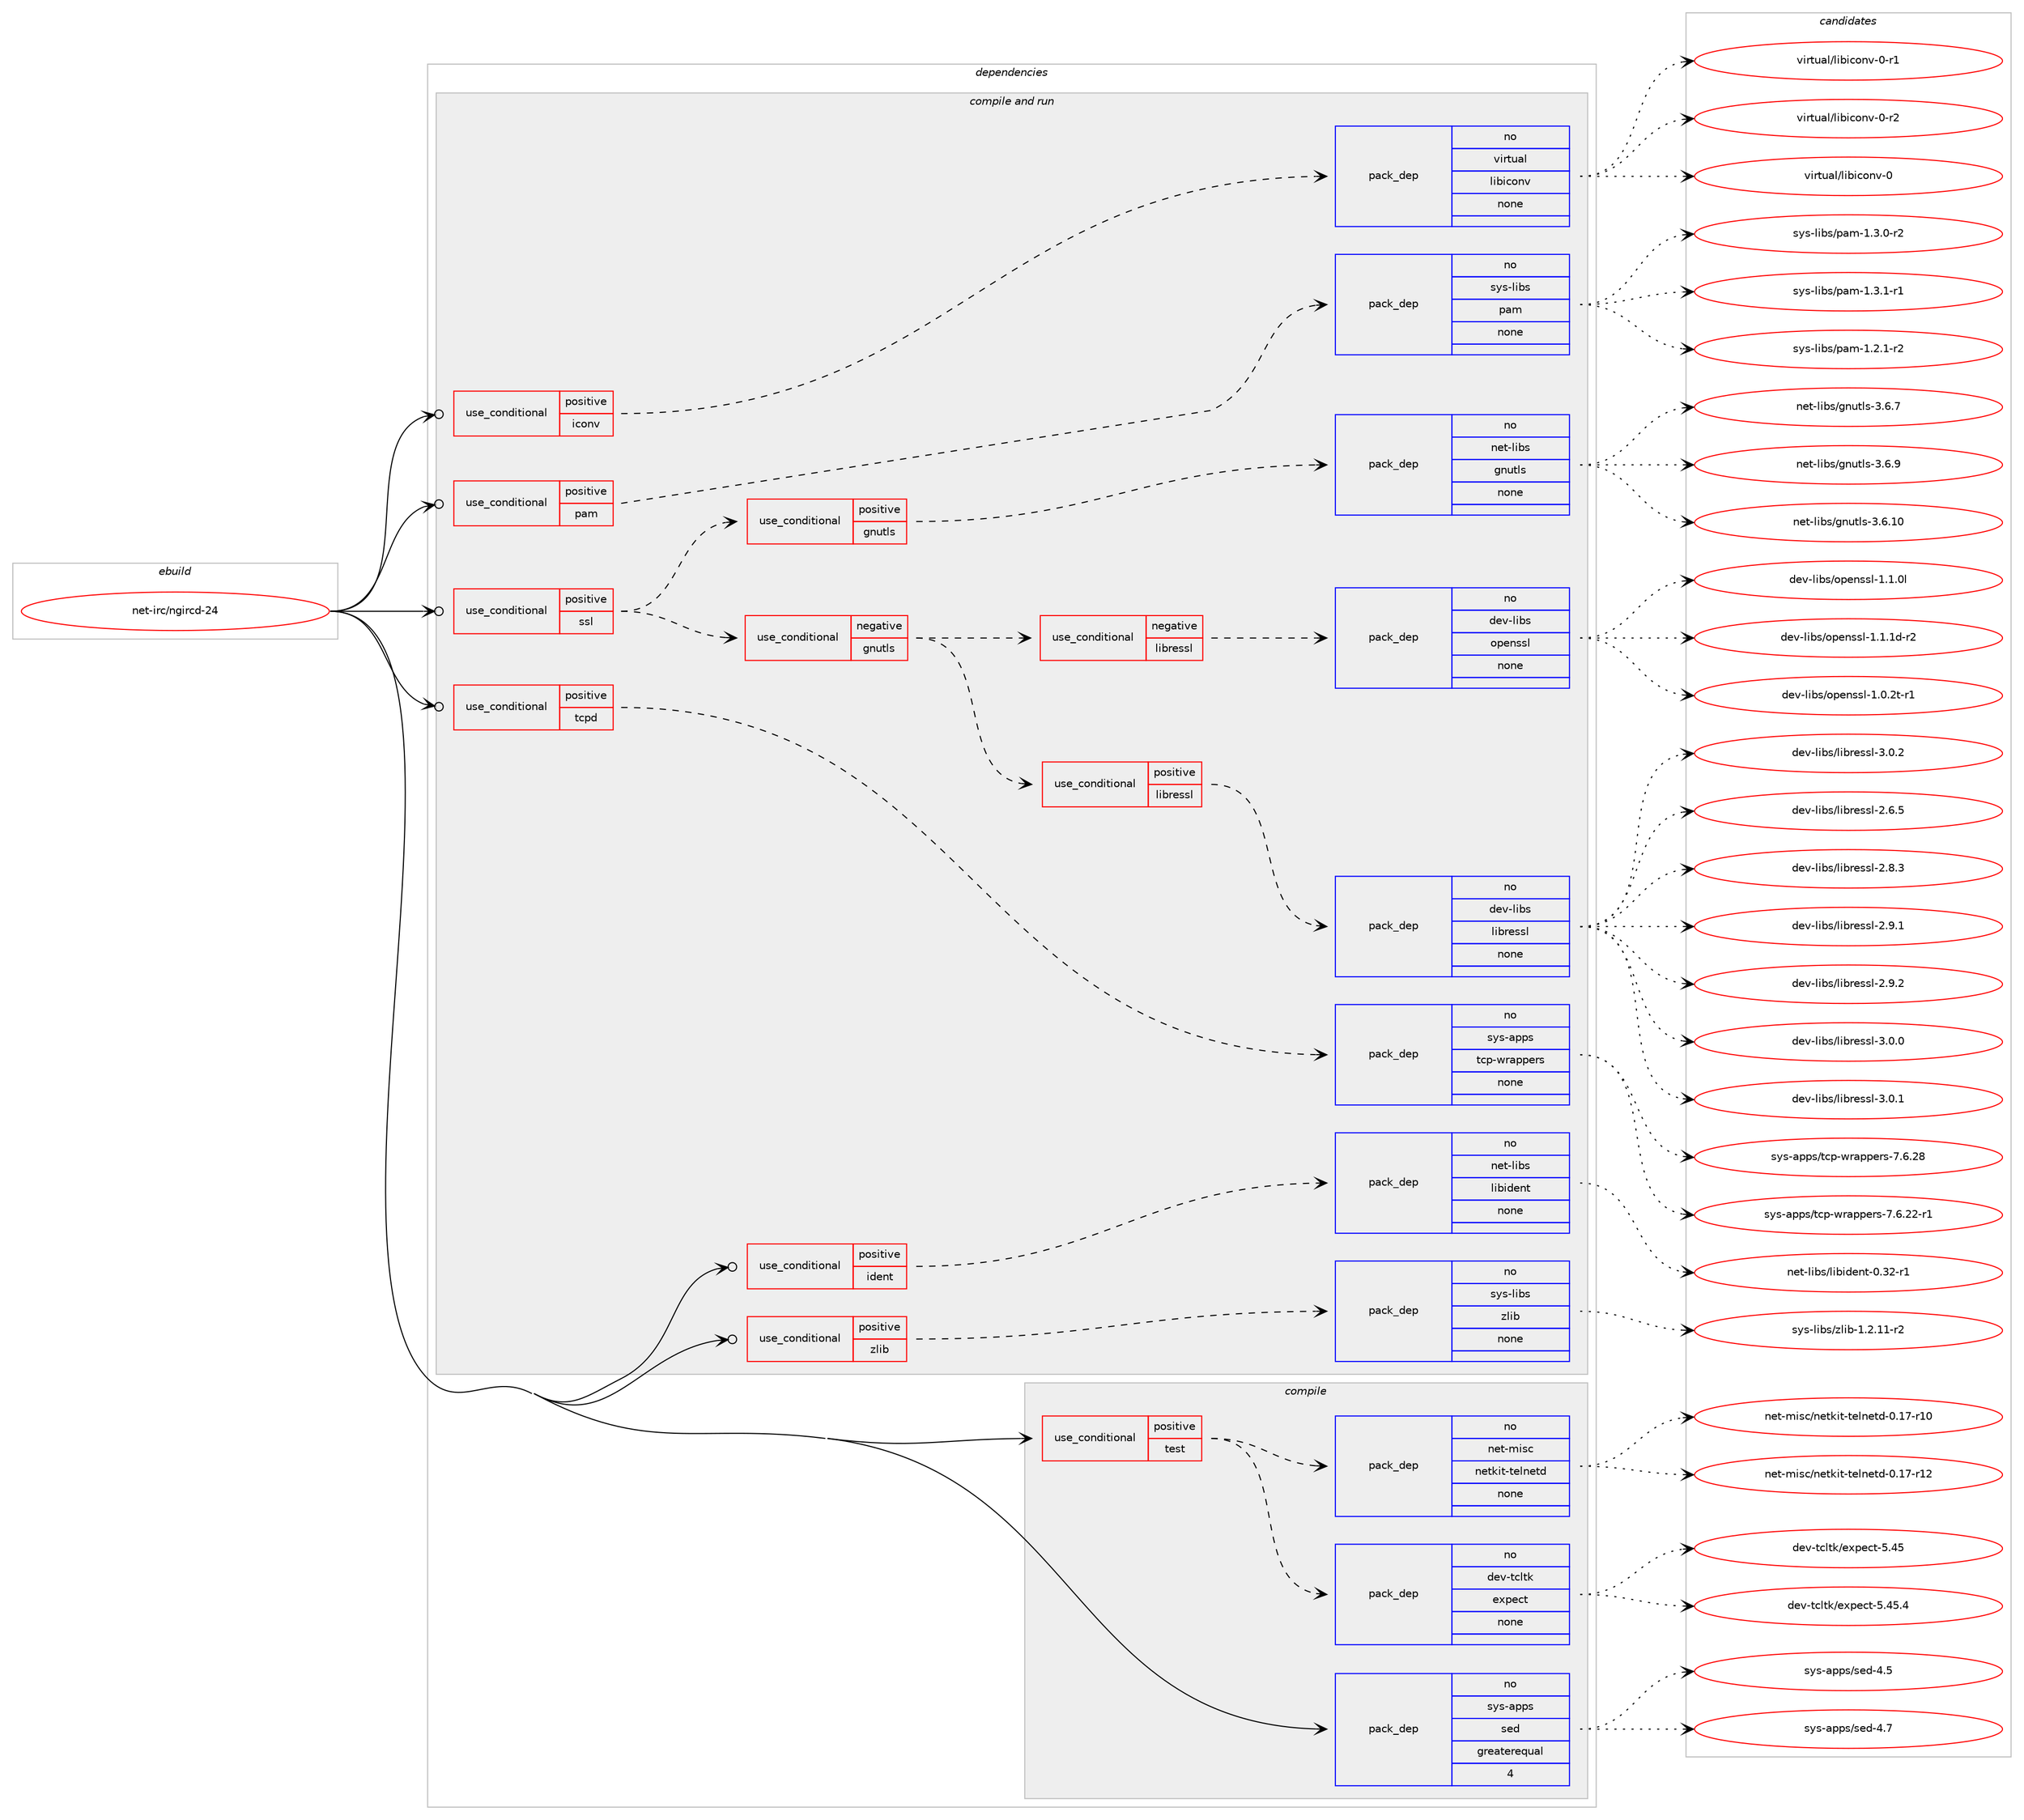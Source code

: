digraph prolog {

# *************
# Graph options
# *************

newrank=true;
concentrate=true;
compound=true;
graph [rankdir=LR,fontname=Helvetica,fontsize=10,ranksep=1.5];#, ranksep=2.5, nodesep=0.2];
edge  [arrowhead=vee];
node  [fontname=Helvetica,fontsize=10];

# **********
# The ebuild
# **********

subgraph cluster_leftcol {
color=gray;
rank=same;
label=<<i>ebuild</i>>;
id [label="net-irc/ngircd-24", color=red, width=4, href="../net-irc/ngircd-24.svg"];
}

# ****************
# The dependencies
# ****************

subgraph cluster_midcol {
color=gray;
label=<<i>dependencies</i>>;
subgraph cluster_compile {
fillcolor="#eeeeee";
style=filled;
label=<<i>compile</i>>;
subgraph cond200893 {
dependency824533 [label=<<TABLE BORDER="0" CELLBORDER="1" CELLSPACING="0" CELLPADDING="4"><TR><TD ROWSPAN="3" CELLPADDING="10">use_conditional</TD></TR><TR><TD>positive</TD></TR><TR><TD>test</TD></TR></TABLE>>, shape=none, color=red];
subgraph pack609216 {
dependency824534 [label=<<TABLE BORDER="0" CELLBORDER="1" CELLSPACING="0" CELLPADDING="4" WIDTH="220"><TR><TD ROWSPAN="6" CELLPADDING="30">pack_dep</TD></TR><TR><TD WIDTH="110">no</TD></TR><TR><TD>dev-tcltk</TD></TR><TR><TD>expect</TD></TR><TR><TD>none</TD></TR><TR><TD></TD></TR></TABLE>>, shape=none, color=blue];
}
dependency824533:e -> dependency824534:w [weight=20,style="dashed",arrowhead="vee"];
subgraph pack609217 {
dependency824535 [label=<<TABLE BORDER="0" CELLBORDER="1" CELLSPACING="0" CELLPADDING="4" WIDTH="220"><TR><TD ROWSPAN="6" CELLPADDING="30">pack_dep</TD></TR><TR><TD WIDTH="110">no</TD></TR><TR><TD>net-misc</TD></TR><TR><TD>netkit-telnetd</TD></TR><TR><TD>none</TD></TR><TR><TD></TD></TR></TABLE>>, shape=none, color=blue];
}
dependency824533:e -> dependency824535:w [weight=20,style="dashed",arrowhead="vee"];
}
id:e -> dependency824533:w [weight=20,style="solid",arrowhead="vee"];
subgraph pack609218 {
dependency824536 [label=<<TABLE BORDER="0" CELLBORDER="1" CELLSPACING="0" CELLPADDING="4" WIDTH="220"><TR><TD ROWSPAN="6" CELLPADDING="30">pack_dep</TD></TR><TR><TD WIDTH="110">no</TD></TR><TR><TD>sys-apps</TD></TR><TR><TD>sed</TD></TR><TR><TD>greaterequal</TD></TR><TR><TD>4</TD></TR></TABLE>>, shape=none, color=blue];
}
id:e -> dependency824536:w [weight=20,style="solid",arrowhead="vee"];
}
subgraph cluster_compileandrun {
fillcolor="#eeeeee";
style=filled;
label=<<i>compile and run</i>>;
subgraph cond200894 {
dependency824537 [label=<<TABLE BORDER="0" CELLBORDER="1" CELLSPACING="0" CELLPADDING="4"><TR><TD ROWSPAN="3" CELLPADDING="10">use_conditional</TD></TR><TR><TD>positive</TD></TR><TR><TD>iconv</TD></TR></TABLE>>, shape=none, color=red];
subgraph pack609219 {
dependency824538 [label=<<TABLE BORDER="0" CELLBORDER="1" CELLSPACING="0" CELLPADDING="4" WIDTH="220"><TR><TD ROWSPAN="6" CELLPADDING="30">pack_dep</TD></TR><TR><TD WIDTH="110">no</TD></TR><TR><TD>virtual</TD></TR><TR><TD>libiconv</TD></TR><TR><TD>none</TD></TR><TR><TD></TD></TR></TABLE>>, shape=none, color=blue];
}
dependency824537:e -> dependency824538:w [weight=20,style="dashed",arrowhead="vee"];
}
id:e -> dependency824537:w [weight=20,style="solid",arrowhead="odotvee"];
subgraph cond200895 {
dependency824539 [label=<<TABLE BORDER="0" CELLBORDER="1" CELLSPACING="0" CELLPADDING="4"><TR><TD ROWSPAN="3" CELLPADDING="10">use_conditional</TD></TR><TR><TD>positive</TD></TR><TR><TD>ident</TD></TR></TABLE>>, shape=none, color=red];
subgraph pack609220 {
dependency824540 [label=<<TABLE BORDER="0" CELLBORDER="1" CELLSPACING="0" CELLPADDING="4" WIDTH="220"><TR><TD ROWSPAN="6" CELLPADDING="30">pack_dep</TD></TR><TR><TD WIDTH="110">no</TD></TR><TR><TD>net-libs</TD></TR><TR><TD>libident</TD></TR><TR><TD>none</TD></TR><TR><TD></TD></TR></TABLE>>, shape=none, color=blue];
}
dependency824539:e -> dependency824540:w [weight=20,style="dashed",arrowhead="vee"];
}
id:e -> dependency824539:w [weight=20,style="solid",arrowhead="odotvee"];
subgraph cond200896 {
dependency824541 [label=<<TABLE BORDER="0" CELLBORDER="1" CELLSPACING="0" CELLPADDING="4"><TR><TD ROWSPAN="3" CELLPADDING="10">use_conditional</TD></TR><TR><TD>positive</TD></TR><TR><TD>pam</TD></TR></TABLE>>, shape=none, color=red];
subgraph pack609221 {
dependency824542 [label=<<TABLE BORDER="0" CELLBORDER="1" CELLSPACING="0" CELLPADDING="4" WIDTH="220"><TR><TD ROWSPAN="6" CELLPADDING="30">pack_dep</TD></TR><TR><TD WIDTH="110">no</TD></TR><TR><TD>sys-libs</TD></TR><TR><TD>pam</TD></TR><TR><TD>none</TD></TR><TR><TD></TD></TR></TABLE>>, shape=none, color=blue];
}
dependency824541:e -> dependency824542:w [weight=20,style="dashed",arrowhead="vee"];
}
id:e -> dependency824541:w [weight=20,style="solid",arrowhead="odotvee"];
subgraph cond200897 {
dependency824543 [label=<<TABLE BORDER="0" CELLBORDER="1" CELLSPACING="0" CELLPADDING="4"><TR><TD ROWSPAN="3" CELLPADDING="10">use_conditional</TD></TR><TR><TD>positive</TD></TR><TR><TD>ssl</TD></TR></TABLE>>, shape=none, color=red];
subgraph cond200898 {
dependency824544 [label=<<TABLE BORDER="0" CELLBORDER="1" CELLSPACING="0" CELLPADDING="4"><TR><TD ROWSPAN="3" CELLPADDING="10">use_conditional</TD></TR><TR><TD>positive</TD></TR><TR><TD>gnutls</TD></TR></TABLE>>, shape=none, color=red];
subgraph pack609222 {
dependency824545 [label=<<TABLE BORDER="0" CELLBORDER="1" CELLSPACING="0" CELLPADDING="4" WIDTH="220"><TR><TD ROWSPAN="6" CELLPADDING="30">pack_dep</TD></TR><TR><TD WIDTH="110">no</TD></TR><TR><TD>net-libs</TD></TR><TR><TD>gnutls</TD></TR><TR><TD>none</TD></TR><TR><TD></TD></TR></TABLE>>, shape=none, color=blue];
}
dependency824544:e -> dependency824545:w [weight=20,style="dashed",arrowhead="vee"];
}
dependency824543:e -> dependency824544:w [weight=20,style="dashed",arrowhead="vee"];
subgraph cond200899 {
dependency824546 [label=<<TABLE BORDER="0" CELLBORDER="1" CELLSPACING="0" CELLPADDING="4"><TR><TD ROWSPAN="3" CELLPADDING="10">use_conditional</TD></TR><TR><TD>negative</TD></TR><TR><TD>gnutls</TD></TR></TABLE>>, shape=none, color=red];
subgraph cond200900 {
dependency824547 [label=<<TABLE BORDER="0" CELLBORDER="1" CELLSPACING="0" CELLPADDING="4"><TR><TD ROWSPAN="3" CELLPADDING="10">use_conditional</TD></TR><TR><TD>negative</TD></TR><TR><TD>libressl</TD></TR></TABLE>>, shape=none, color=red];
subgraph pack609223 {
dependency824548 [label=<<TABLE BORDER="0" CELLBORDER="1" CELLSPACING="0" CELLPADDING="4" WIDTH="220"><TR><TD ROWSPAN="6" CELLPADDING="30">pack_dep</TD></TR><TR><TD WIDTH="110">no</TD></TR><TR><TD>dev-libs</TD></TR><TR><TD>openssl</TD></TR><TR><TD>none</TD></TR><TR><TD></TD></TR></TABLE>>, shape=none, color=blue];
}
dependency824547:e -> dependency824548:w [weight=20,style="dashed",arrowhead="vee"];
}
dependency824546:e -> dependency824547:w [weight=20,style="dashed",arrowhead="vee"];
subgraph cond200901 {
dependency824549 [label=<<TABLE BORDER="0" CELLBORDER="1" CELLSPACING="0" CELLPADDING="4"><TR><TD ROWSPAN="3" CELLPADDING="10">use_conditional</TD></TR><TR><TD>positive</TD></TR><TR><TD>libressl</TD></TR></TABLE>>, shape=none, color=red];
subgraph pack609224 {
dependency824550 [label=<<TABLE BORDER="0" CELLBORDER="1" CELLSPACING="0" CELLPADDING="4" WIDTH="220"><TR><TD ROWSPAN="6" CELLPADDING="30">pack_dep</TD></TR><TR><TD WIDTH="110">no</TD></TR><TR><TD>dev-libs</TD></TR><TR><TD>libressl</TD></TR><TR><TD>none</TD></TR><TR><TD></TD></TR></TABLE>>, shape=none, color=blue];
}
dependency824549:e -> dependency824550:w [weight=20,style="dashed",arrowhead="vee"];
}
dependency824546:e -> dependency824549:w [weight=20,style="dashed",arrowhead="vee"];
}
dependency824543:e -> dependency824546:w [weight=20,style="dashed",arrowhead="vee"];
}
id:e -> dependency824543:w [weight=20,style="solid",arrowhead="odotvee"];
subgraph cond200902 {
dependency824551 [label=<<TABLE BORDER="0" CELLBORDER="1" CELLSPACING="0" CELLPADDING="4"><TR><TD ROWSPAN="3" CELLPADDING="10">use_conditional</TD></TR><TR><TD>positive</TD></TR><TR><TD>tcpd</TD></TR></TABLE>>, shape=none, color=red];
subgraph pack609225 {
dependency824552 [label=<<TABLE BORDER="0" CELLBORDER="1" CELLSPACING="0" CELLPADDING="4" WIDTH="220"><TR><TD ROWSPAN="6" CELLPADDING="30">pack_dep</TD></TR><TR><TD WIDTH="110">no</TD></TR><TR><TD>sys-apps</TD></TR><TR><TD>tcp-wrappers</TD></TR><TR><TD>none</TD></TR><TR><TD></TD></TR></TABLE>>, shape=none, color=blue];
}
dependency824551:e -> dependency824552:w [weight=20,style="dashed",arrowhead="vee"];
}
id:e -> dependency824551:w [weight=20,style="solid",arrowhead="odotvee"];
subgraph cond200903 {
dependency824553 [label=<<TABLE BORDER="0" CELLBORDER="1" CELLSPACING="0" CELLPADDING="4"><TR><TD ROWSPAN="3" CELLPADDING="10">use_conditional</TD></TR><TR><TD>positive</TD></TR><TR><TD>zlib</TD></TR></TABLE>>, shape=none, color=red];
subgraph pack609226 {
dependency824554 [label=<<TABLE BORDER="0" CELLBORDER="1" CELLSPACING="0" CELLPADDING="4" WIDTH="220"><TR><TD ROWSPAN="6" CELLPADDING="30">pack_dep</TD></TR><TR><TD WIDTH="110">no</TD></TR><TR><TD>sys-libs</TD></TR><TR><TD>zlib</TD></TR><TR><TD>none</TD></TR><TR><TD></TD></TR></TABLE>>, shape=none, color=blue];
}
dependency824553:e -> dependency824554:w [weight=20,style="dashed",arrowhead="vee"];
}
id:e -> dependency824553:w [weight=20,style="solid",arrowhead="odotvee"];
}
subgraph cluster_run {
fillcolor="#eeeeee";
style=filled;
label=<<i>run</i>>;
}
}

# **************
# The candidates
# **************

subgraph cluster_choices {
rank=same;
color=gray;
label=<<i>candidates</i>>;

subgraph choice609216 {
color=black;
nodesep=1;
choice100101118451169910811610747101120112101991164553465253 [label="dev-tcltk/expect-5.45", color=red, width=4,href="../dev-tcltk/expect-5.45.svg"];
choice1001011184511699108116107471011201121019911645534652534652 [label="dev-tcltk/expect-5.45.4", color=red, width=4,href="../dev-tcltk/expect-5.45.4.svg"];
dependency824534:e -> choice100101118451169910811610747101120112101991164553465253:w [style=dotted,weight="100"];
dependency824534:e -> choice1001011184511699108116107471011201121019911645534652534652:w [style=dotted,weight="100"];
}
subgraph choice609217 {
color=black;
nodesep=1;
choice110101116451091051159947110101116107105116451161011081101011161004548464955451144948 [label="net-misc/netkit-telnetd-0.17-r10", color=red, width=4,href="../net-misc/netkit-telnetd-0.17-r10.svg"];
choice110101116451091051159947110101116107105116451161011081101011161004548464955451144950 [label="net-misc/netkit-telnetd-0.17-r12", color=red, width=4,href="../net-misc/netkit-telnetd-0.17-r12.svg"];
dependency824535:e -> choice110101116451091051159947110101116107105116451161011081101011161004548464955451144948:w [style=dotted,weight="100"];
dependency824535:e -> choice110101116451091051159947110101116107105116451161011081101011161004548464955451144950:w [style=dotted,weight="100"];
}
subgraph choice609218 {
color=black;
nodesep=1;
choice11512111545971121121154711510110045524653 [label="sys-apps/sed-4.5", color=red, width=4,href="../sys-apps/sed-4.5.svg"];
choice11512111545971121121154711510110045524655 [label="sys-apps/sed-4.7", color=red, width=4,href="../sys-apps/sed-4.7.svg"];
dependency824536:e -> choice11512111545971121121154711510110045524653:w [style=dotted,weight="100"];
dependency824536:e -> choice11512111545971121121154711510110045524655:w [style=dotted,weight="100"];
}
subgraph choice609219 {
color=black;
nodesep=1;
choice118105114116117971084710810598105991111101184548 [label="virtual/libiconv-0", color=red, width=4,href="../virtual/libiconv-0.svg"];
choice1181051141161179710847108105981059911111011845484511449 [label="virtual/libiconv-0-r1", color=red, width=4,href="../virtual/libiconv-0-r1.svg"];
choice1181051141161179710847108105981059911111011845484511450 [label="virtual/libiconv-0-r2", color=red, width=4,href="../virtual/libiconv-0-r2.svg"];
dependency824538:e -> choice118105114116117971084710810598105991111101184548:w [style=dotted,weight="100"];
dependency824538:e -> choice1181051141161179710847108105981059911111011845484511449:w [style=dotted,weight="100"];
dependency824538:e -> choice1181051141161179710847108105981059911111011845484511450:w [style=dotted,weight="100"];
}
subgraph choice609220 {
color=black;
nodesep=1;
choice1101011164510810598115471081059810510010111011645484651504511449 [label="net-libs/libident-0.32-r1", color=red, width=4,href="../net-libs/libident-0.32-r1.svg"];
dependency824540:e -> choice1101011164510810598115471081059810510010111011645484651504511449:w [style=dotted,weight="100"];
}
subgraph choice609221 {
color=black;
nodesep=1;
choice115121115451081059811547112971094549465046494511450 [label="sys-libs/pam-1.2.1-r2", color=red, width=4,href="../sys-libs/pam-1.2.1-r2.svg"];
choice115121115451081059811547112971094549465146484511450 [label="sys-libs/pam-1.3.0-r2", color=red, width=4,href="../sys-libs/pam-1.3.0-r2.svg"];
choice115121115451081059811547112971094549465146494511449 [label="sys-libs/pam-1.3.1-r1", color=red, width=4,href="../sys-libs/pam-1.3.1-r1.svg"];
dependency824542:e -> choice115121115451081059811547112971094549465046494511450:w [style=dotted,weight="100"];
dependency824542:e -> choice115121115451081059811547112971094549465146484511450:w [style=dotted,weight="100"];
dependency824542:e -> choice115121115451081059811547112971094549465146494511449:w [style=dotted,weight="100"];
}
subgraph choice609222 {
color=black;
nodesep=1;
choice11010111645108105981154710311011711610811545514654464948 [label="net-libs/gnutls-3.6.10", color=red, width=4,href="../net-libs/gnutls-3.6.10.svg"];
choice110101116451081059811547103110117116108115455146544655 [label="net-libs/gnutls-3.6.7", color=red, width=4,href="../net-libs/gnutls-3.6.7.svg"];
choice110101116451081059811547103110117116108115455146544657 [label="net-libs/gnutls-3.6.9", color=red, width=4,href="../net-libs/gnutls-3.6.9.svg"];
dependency824545:e -> choice11010111645108105981154710311011711610811545514654464948:w [style=dotted,weight="100"];
dependency824545:e -> choice110101116451081059811547103110117116108115455146544655:w [style=dotted,weight="100"];
dependency824545:e -> choice110101116451081059811547103110117116108115455146544657:w [style=dotted,weight="100"];
}
subgraph choice609223 {
color=black;
nodesep=1;
choice1001011184510810598115471111121011101151151084549464846501164511449 [label="dev-libs/openssl-1.0.2t-r1", color=red, width=4,href="../dev-libs/openssl-1.0.2t-r1.svg"];
choice100101118451081059811547111112101110115115108454946494648108 [label="dev-libs/openssl-1.1.0l", color=red, width=4,href="../dev-libs/openssl-1.1.0l.svg"];
choice1001011184510810598115471111121011101151151084549464946491004511450 [label="dev-libs/openssl-1.1.1d-r2", color=red, width=4,href="../dev-libs/openssl-1.1.1d-r2.svg"];
dependency824548:e -> choice1001011184510810598115471111121011101151151084549464846501164511449:w [style=dotted,weight="100"];
dependency824548:e -> choice100101118451081059811547111112101110115115108454946494648108:w [style=dotted,weight="100"];
dependency824548:e -> choice1001011184510810598115471111121011101151151084549464946491004511450:w [style=dotted,weight="100"];
}
subgraph choice609224 {
color=black;
nodesep=1;
choice10010111845108105981154710810598114101115115108455046544653 [label="dev-libs/libressl-2.6.5", color=red, width=4,href="../dev-libs/libressl-2.6.5.svg"];
choice10010111845108105981154710810598114101115115108455046564651 [label="dev-libs/libressl-2.8.3", color=red, width=4,href="../dev-libs/libressl-2.8.3.svg"];
choice10010111845108105981154710810598114101115115108455046574649 [label="dev-libs/libressl-2.9.1", color=red, width=4,href="../dev-libs/libressl-2.9.1.svg"];
choice10010111845108105981154710810598114101115115108455046574650 [label="dev-libs/libressl-2.9.2", color=red, width=4,href="../dev-libs/libressl-2.9.2.svg"];
choice10010111845108105981154710810598114101115115108455146484648 [label="dev-libs/libressl-3.0.0", color=red, width=4,href="../dev-libs/libressl-3.0.0.svg"];
choice10010111845108105981154710810598114101115115108455146484649 [label="dev-libs/libressl-3.0.1", color=red, width=4,href="../dev-libs/libressl-3.0.1.svg"];
choice10010111845108105981154710810598114101115115108455146484650 [label="dev-libs/libressl-3.0.2", color=red, width=4,href="../dev-libs/libressl-3.0.2.svg"];
dependency824550:e -> choice10010111845108105981154710810598114101115115108455046544653:w [style=dotted,weight="100"];
dependency824550:e -> choice10010111845108105981154710810598114101115115108455046564651:w [style=dotted,weight="100"];
dependency824550:e -> choice10010111845108105981154710810598114101115115108455046574649:w [style=dotted,weight="100"];
dependency824550:e -> choice10010111845108105981154710810598114101115115108455046574650:w [style=dotted,weight="100"];
dependency824550:e -> choice10010111845108105981154710810598114101115115108455146484648:w [style=dotted,weight="100"];
dependency824550:e -> choice10010111845108105981154710810598114101115115108455146484649:w [style=dotted,weight="100"];
dependency824550:e -> choice10010111845108105981154710810598114101115115108455146484650:w [style=dotted,weight="100"];
}
subgraph choice609225 {
color=black;
nodesep=1;
choice115121115459711211211547116991124511911497112112101114115455546544650504511449 [label="sys-apps/tcp-wrappers-7.6.22-r1", color=red, width=4,href="../sys-apps/tcp-wrappers-7.6.22-r1.svg"];
choice11512111545971121121154711699112451191149711211210111411545554654465056 [label="sys-apps/tcp-wrappers-7.6.28", color=red, width=4,href="../sys-apps/tcp-wrappers-7.6.28.svg"];
dependency824552:e -> choice115121115459711211211547116991124511911497112112101114115455546544650504511449:w [style=dotted,weight="100"];
dependency824552:e -> choice11512111545971121121154711699112451191149711211210111411545554654465056:w [style=dotted,weight="100"];
}
subgraph choice609226 {
color=black;
nodesep=1;
choice11512111545108105981154712210810598454946504649494511450 [label="sys-libs/zlib-1.2.11-r2", color=red, width=4,href="../sys-libs/zlib-1.2.11-r2.svg"];
dependency824554:e -> choice11512111545108105981154712210810598454946504649494511450:w [style=dotted,weight="100"];
}
}

}
